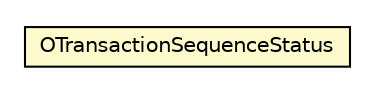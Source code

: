 #!/usr/local/bin/dot
#
# Class diagram 
# Generated by UMLGraph version R5_6-24-gf6e263 (http://www.umlgraph.org/)
#

digraph G {
	edge [fontname="Helvetica",fontsize=10,labelfontname="Helvetica",labelfontsize=10];
	node [fontname="Helvetica",fontsize=10,shape=plaintext];
	nodesep=0.25;
	ranksep=0.5;
	// com.orientechnologies.orient.core.tx.OTransactionSequenceStatus
	c7605933 [label=<<table title="com.orientechnologies.orient.core.tx.OTransactionSequenceStatus" border="0" cellborder="1" cellspacing="0" cellpadding="2" port="p" bgcolor="lemonChiffon" href="./OTransactionSequenceStatus.html">
		<tr><td><table border="0" cellspacing="0" cellpadding="1">
<tr><td align="center" balign="center"> OTransactionSequenceStatus </td></tr>
		</table></td></tr>
		</table>>, URL="./OTransactionSequenceStatus.html", fontname="Helvetica", fontcolor="black", fontsize=10.0];
}

